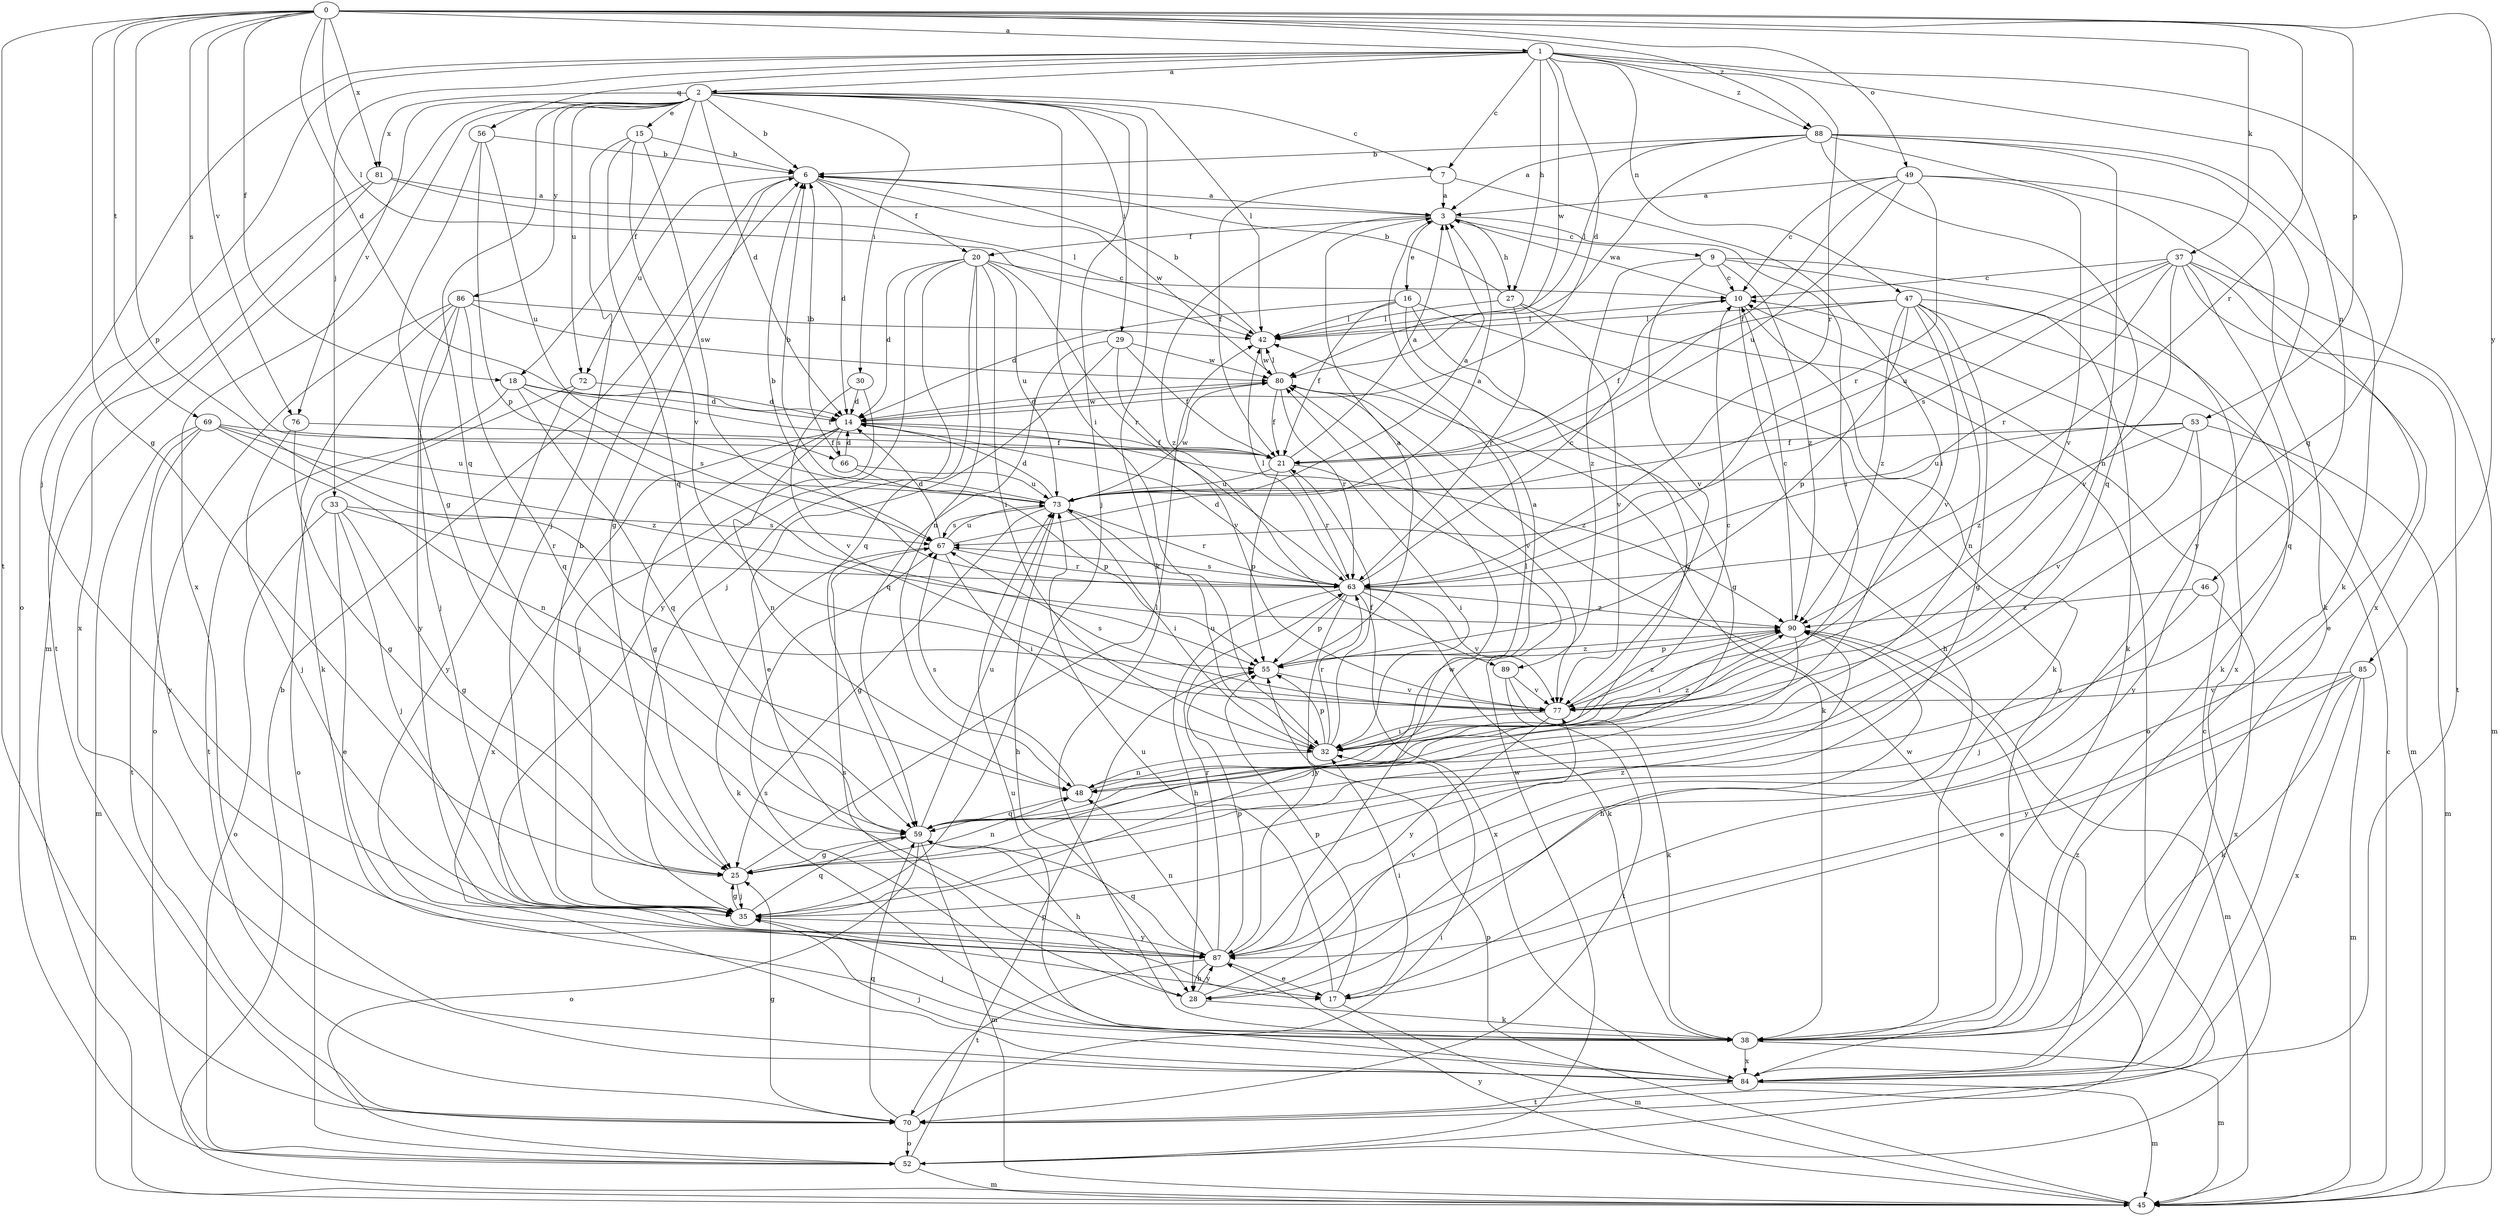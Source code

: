 strict digraph  {
0;
1;
2;
3;
6;
7;
9;
10;
14;
15;
16;
17;
18;
20;
21;
25;
27;
28;
29;
30;
32;
33;
35;
37;
38;
42;
45;
46;
47;
48;
49;
52;
53;
55;
56;
59;
63;
66;
67;
69;
70;
72;
73;
76;
77;
80;
81;
84;
85;
86;
87;
88;
89;
90;
0 -> 1  [label=a];
0 -> 14  [label=d];
0 -> 18  [label=f];
0 -> 25  [label=g];
0 -> 37  [label=k];
0 -> 42  [label=l];
0 -> 49  [label=o];
0 -> 53  [label=p];
0 -> 55  [label=p];
0 -> 63  [label=r];
0 -> 66  [label=s];
0 -> 69  [label=t];
0 -> 70  [label=t];
0 -> 76  [label=v];
0 -> 81  [label=x];
0 -> 85  [label=y];
0 -> 88  [label=z];
1 -> 2  [label=a];
1 -> 7  [label=c];
1 -> 14  [label=d];
1 -> 27  [label=h];
1 -> 33  [label=j];
1 -> 35  [label=j];
1 -> 46  [label=n];
1 -> 47  [label=n];
1 -> 52  [label=o];
1 -> 56  [label=q];
1 -> 59  [label=q];
1 -> 63  [label=r];
1 -> 80  [label=w];
1 -> 88  [label=z];
2 -> 6  [label=b];
2 -> 7  [label=c];
2 -> 14  [label=d];
2 -> 15  [label=e];
2 -> 18  [label=f];
2 -> 29  [label=i];
2 -> 30  [label=i];
2 -> 32  [label=i];
2 -> 35  [label=j];
2 -> 38  [label=k];
2 -> 42  [label=l];
2 -> 45  [label=m];
2 -> 59  [label=q];
2 -> 72  [label=u];
2 -> 76  [label=v];
2 -> 81  [label=x];
2 -> 84  [label=x];
2 -> 86  [label=y];
3 -> 9  [label=c];
3 -> 16  [label=e];
3 -> 20  [label=f];
3 -> 27  [label=h];
3 -> 32  [label=i];
3 -> 89  [label=z];
6 -> 3  [label=a];
6 -> 14  [label=d];
6 -> 20  [label=f];
6 -> 25  [label=g];
6 -> 72  [label=u];
6 -> 80  [label=w];
7 -> 3  [label=a];
7 -> 21  [label=f];
7 -> 32  [label=i];
9 -> 10  [label=c];
9 -> 38  [label=k];
9 -> 77  [label=v];
9 -> 84  [label=x];
9 -> 89  [label=z];
9 -> 90  [label=z];
10 -> 3  [label=a];
10 -> 28  [label=h];
10 -> 38  [label=k];
10 -> 42  [label=l];
14 -> 21  [label=f];
14 -> 25  [label=g];
14 -> 48  [label=n];
14 -> 66  [label=s];
14 -> 80  [label=w];
14 -> 84  [label=x];
14 -> 90  [label=z];
15 -> 6  [label=b];
15 -> 35  [label=j];
15 -> 59  [label=q];
15 -> 67  [label=s];
15 -> 77  [label=v];
16 -> 14  [label=d];
16 -> 21  [label=f];
16 -> 25  [label=g];
16 -> 42  [label=l];
16 -> 59  [label=q];
16 -> 84  [label=x];
17 -> 32  [label=i];
17 -> 45  [label=m];
17 -> 55  [label=p];
17 -> 73  [label=u];
18 -> 14  [label=d];
18 -> 21  [label=f];
18 -> 59  [label=q];
18 -> 67  [label=s];
18 -> 70  [label=t];
20 -> 10  [label=c];
20 -> 14  [label=d];
20 -> 32  [label=i];
20 -> 35  [label=j];
20 -> 48  [label=n];
20 -> 59  [label=q];
20 -> 63  [label=r];
20 -> 73  [label=u];
20 -> 87  [label=y];
21 -> 3  [label=a];
21 -> 32  [label=i];
21 -> 55  [label=p];
21 -> 63  [label=r];
21 -> 73  [label=u];
25 -> 35  [label=j];
25 -> 42  [label=l];
25 -> 48  [label=n];
27 -> 6  [label=b];
27 -> 42  [label=l];
27 -> 52  [label=o];
27 -> 63  [label=r];
27 -> 77  [label=v];
28 -> 38  [label=k];
28 -> 67  [label=s];
28 -> 77  [label=v];
28 -> 87  [label=y];
29 -> 17  [label=e];
29 -> 21  [label=f];
29 -> 59  [label=q];
29 -> 77  [label=v];
29 -> 80  [label=w];
30 -> 14  [label=d];
30 -> 35  [label=j];
30 -> 77  [label=v];
32 -> 10  [label=c];
32 -> 21  [label=f];
32 -> 48  [label=n];
32 -> 55  [label=p];
32 -> 63  [label=r];
32 -> 73  [label=u];
32 -> 90  [label=z];
33 -> 17  [label=e];
33 -> 25  [label=g];
33 -> 35  [label=j];
33 -> 52  [label=o];
33 -> 63  [label=r];
33 -> 67  [label=s];
35 -> 6  [label=b];
35 -> 25  [label=g];
35 -> 59  [label=q];
35 -> 87  [label=y];
35 -> 90  [label=z];
37 -> 10  [label=c];
37 -> 17  [label=e];
37 -> 45  [label=m];
37 -> 59  [label=q];
37 -> 63  [label=r];
37 -> 67  [label=s];
37 -> 70  [label=t];
37 -> 73  [label=u];
37 -> 77  [label=v];
38 -> 35  [label=j];
38 -> 45  [label=m];
38 -> 67  [label=s];
38 -> 84  [label=x];
42 -> 6  [label=b];
42 -> 80  [label=w];
45 -> 6  [label=b];
45 -> 10  [label=c];
45 -> 55  [label=p];
45 -> 87  [label=y];
46 -> 35  [label=j];
46 -> 84  [label=x];
46 -> 90  [label=z];
47 -> 21  [label=f];
47 -> 25  [label=g];
47 -> 38  [label=k];
47 -> 42  [label=l];
47 -> 45  [label=m];
47 -> 48  [label=n];
47 -> 55  [label=p];
47 -> 77  [label=v];
47 -> 90  [label=z];
48 -> 3  [label=a];
48 -> 42  [label=l];
48 -> 59  [label=q];
48 -> 67  [label=s];
49 -> 3  [label=a];
49 -> 10  [label=c];
49 -> 21  [label=f];
49 -> 38  [label=k];
49 -> 63  [label=r];
49 -> 73  [label=u];
49 -> 77  [label=v];
52 -> 10  [label=c];
52 -> 45  [label=m];
52 -> 55  [label=p];
52 -> 80  [label=w];
53 -> 21  [label=f];
53 -> 45  [label=m];
53 -> 73  [label=u];
53 -> 77  [label=v];
53 -> 87  [label=y];
53 -> 90  [label=z];
55 -> 3  [label=a];
55 -> 77  [label=v];
55 -> 90  [label=z];
56 -> 6  [label=b];
56 -> 25  [label=g];
56 -> 55  [label=p];
56 -> 73  [label=u];
59 -> 25  [label=g];
59 -> 28  [label=h];
59 -> 45  [label=m];
59 -> 52  [label=o];
59 -> 73  [label=u];
63 -> 6  [label=b];
63 -> 10  [label=c];
63 -> 14  [label=d];
63 -> 28  [label=h];
63 -> 38  [label=k];
63 -> 42  [label=l];
63 -> 55  [label=p];
63 -> 67  [label=s];
63 -> 77  [label=v];
63 -> 84  [label=x];
63 -> 87  [label=y];
63 -> 90  [label=z];
66 -> 6  [label=b];
66 -> 14  [label=d];
66 -> 55  [label=p];
66 -> 73  [label=u];
67 -> 3  [label=a];
67 -> 14  [label=d];
67 -> 32  [label=i];
67 -> 38  [label=k];
67 -> 63  [label=r];
67 -> 73  [label=u];
69 -> 21  [label=f];
69 -> 45  [label=m];
69 -> 48  [label=n];
69 -> 70  [label=t];
69 -> 73  [label=u];
69 -> 87  [label=y];
69 -> 90  [label=z];
70 -> 25  [label=g];
70 -> 32  [label=i];
70 -> 52  [label=o];
70 -> 59  [label=q];
70 -> 80  [label=w];
72 -> 14  [label=d];
72 -> 52  [label=o];
72 -> 87  [label=y];
73 -> 3  [label=a];
73 -> 6  [label=b];
73 -> 14  [label=d];
73 -> 25  [label=g];
73 -> 28  [label=h];
73 -> 32  [label=i];
73 -> 63  [label=r];
73 -> 67  [label=s];
73 -> 80  [label=w];
76 -> 21  [label=f];
76 -> 25  [label=g];
76 -> 35  [label=j];
77 -> 32  [label=i];
77 -> 67  [label=s];
77 -> 87  [label=y];
77 -> 90  [label=z];
80 -> 14  [label=d];
80 -> 21  [label=f];
80 -> 38  [label=k];
80 -> 42  [label=l];
80 -> 63  [label=r];
80 -> 77  [label=v];
81 -> 3  [label=a];
81 -> 42  [label=l];
81 -> 70  [label=t];
81 -> 84  [label=x];
84 -> 35  [label=j];
84 -> 45  [label=m];
84 -> 70  [label=t];
84 -> 73  [label=u];
84 -> 90  [label=z];
85 -> 17  [label=e];
85 -> 38  [label=k];
85 -> 45  [label=m];
85 -> 77  [label=v];
85 -> 84  [label=x];
85 -> 87  [label=y];
86 -> 35  [label=j];
86 -> 38  [label=k];
86 -> 42  [label=l];
86 -> 52  [label=o];
86 -> 59  [label=q];
86 -> 80  [label=w];
86 -> 87  [label=y];
87 -> 17  [label=e];
87 -> 28  [label=h];
87 -> 48  [label=n];
87 -> 55  [label=p];
87 -> 59  [label=q];
87 -> 63  [label=r];
87 -> 70  [label=t];
87 -> 80  [label=w];
88 -> 3  [label=a];
88 -> 6  [label=b];
88 -> 38  [label=k];
88 -> 42  [label=l];
88 -> 48  [label=n];
88 -> 59  [label=q];
88 -> 80  [label=w];
88 -> 84  [label=x];
88 -> 87  [label=y];
89 -> 38  [label=k];
89 -> 70  [label=t];
89 -> 77  [label=v];
90 -> 10  [label=c];
90 -> 28  [label=h];
90 -> 32  [label=i];
90 -> 35  [label=j];
90 -> 45  [label=m];
90 -> 55  [label=p];
}
